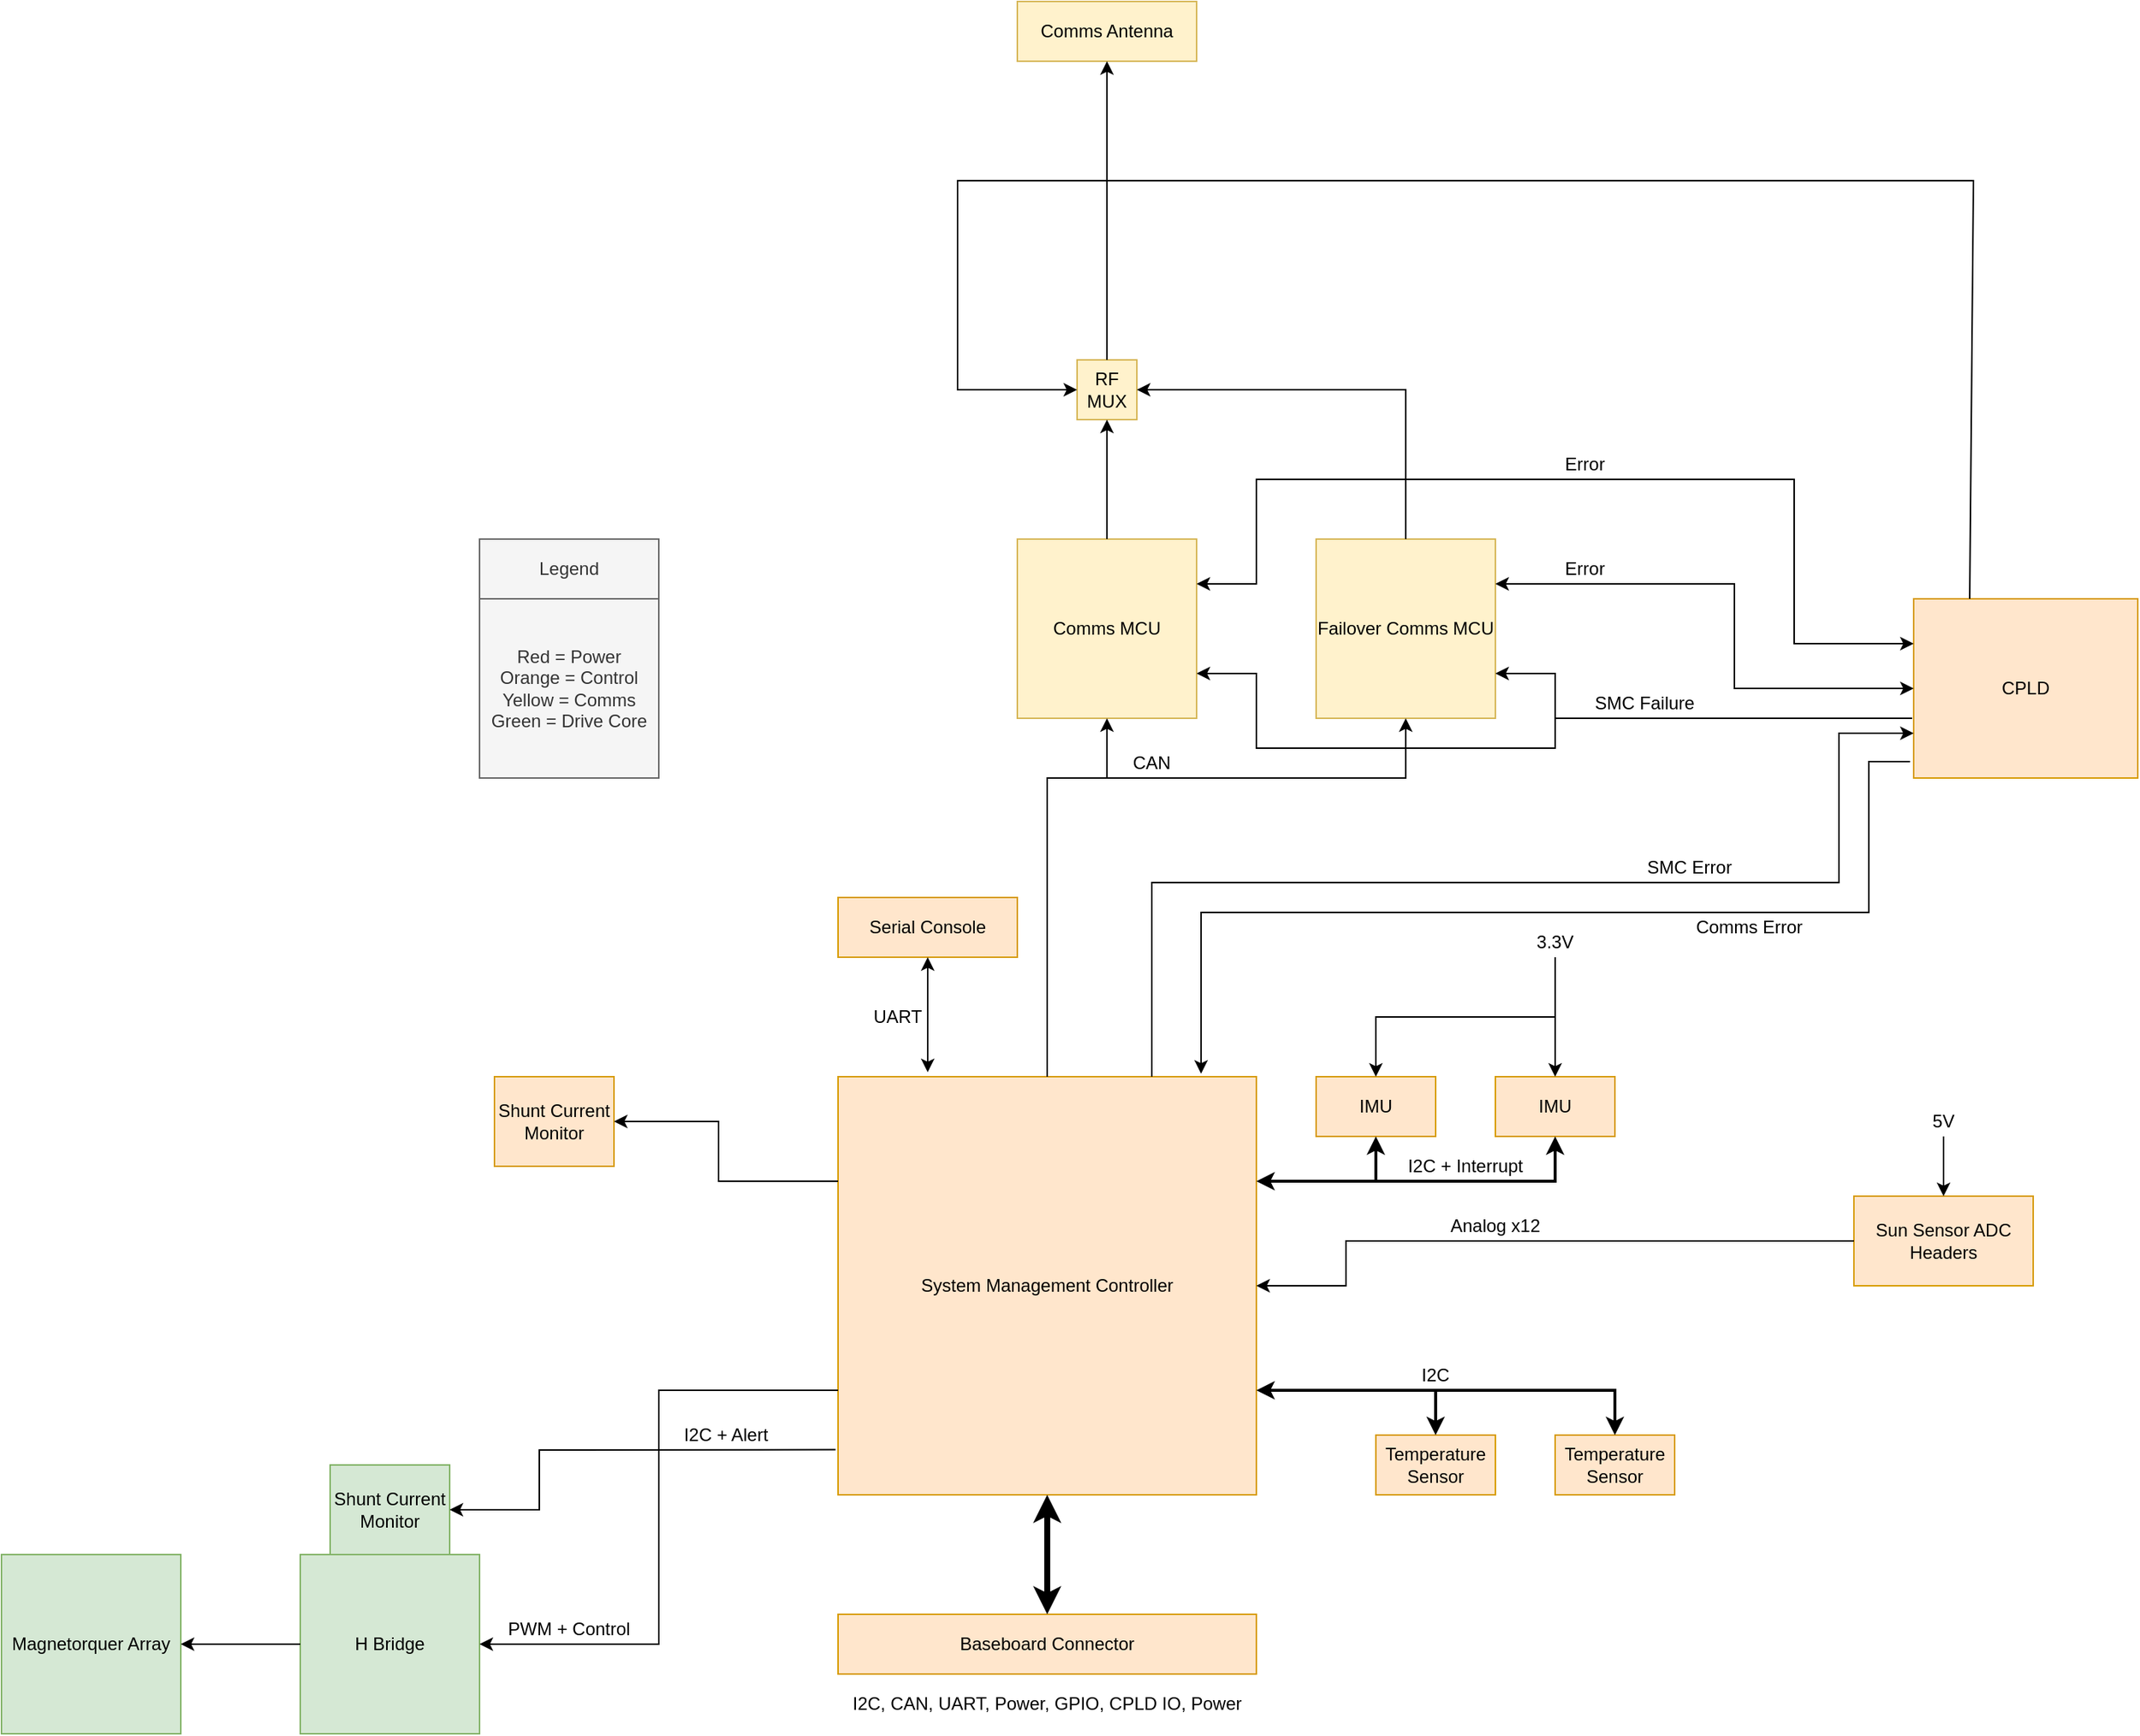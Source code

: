 <mxfile version="13.5.7" type="device"><diagram id="iG2aKO-w3n2W33NzEveG" name="Page-1"><mxGraphModel dx="1831" dy="1667" grid="1" gridSize="10" guides="1" tooltips="1" connect="1" arrows="1" fold="1" page="1" pageScale="1" pageWidth="850" pageHeight="1100" math="0" shadow="0"><root><mxCell id="0"/><mxCell id="1" parent="0"/><mxCell id="vaV3dqy6vKF8Iqe4W89J-3" value="Comms Antenna" style="rounded=0;whiteSpace=wrap;html=1;fillColor=#fff2cc;strokeColor=#d6b656;" parent="1" vertex="1"><mxGeometry x="400" y="-480" width="120" height="40" as="geometry"/></mxCell><mxCell id="vaV3dqy6vKF8Iqe4W89J-4" value="Legend" style="rounded=0;whiteSpace=wrap;html=1;fillColor=#f5f5f5;strokeColor=#666666;fontColor=#333333;" parent="1" vertex="1"><mxGeometry x="40" y="-120" width="120" height="40" as="geometry"/></mxCell><mxCell id="vaV3dqy6vKF8Iqe4W89J-5" value="Red = Power&lt;br&gt;Orange = Control&lt;br&gt;Yellow = Comms&lt;br&gt;Green = Drive Core" style="rounded=0;whiteSpace=wrap;html=1;fillColor=#f5f5f5;strokeColor=#666666;fontColor=#333333;" parent="1" vertex="1"><mxGeometry x="40" y="-80" width="120" height="120" as="geometry"/></mxCell><mxCell id="vaV3dqy6vKF8Iqe4W89J-6" value="Serial Console" style="rounded=0;whiteSpace=wrap;html=1;fillColor=#ffe6cc;strokeColor=#d79b00;" parent="1" vertex="1"><mxGeometry x="280" y="120" width="120" height="40" as="geometry"/></mxCell><mxCell id="vaV3dqy6vKF8Iqe4W89J-9" value="System Management Controller" style="rounded=0;whiteSpace=wrap;html=1;fillColor=#ffe6cc;strokeColor=#d79b00;" parent="1" vertex="1"><mxGeometry x="280" y="240" width="280" height="280" as="geometry"/></mxCell><mxCell id="vaV3dqy6vKF8Iqe4W89J-14" value="" style="endArrow=classic;startArrow=classic;html=1;entryX=0.5;entryY=1;entryDx=0;entryDy=0;" parent="1" target="vaV3dqy6vKF8Iqe4W89J-6" edge="1"><mxGeometry width="50" height="50" relative="1" as="geometry"><mxPoint x="340" y="237" as="sourcePoint"/><mxPoint x="340" y="200" as="targetPoint"/></mxGeometry></mxCell><mxCell id="vaV3dqy6vKF8Iqe4W89J-18" value="Comms MCU" style="rounded=0;whiteSpace=wrap;html=1;fillColor=#fff2cc;strokeColor=#d6b656;" parent="1" vertex="1"><mxGeometry x="400" y="-120" width="120" height="120" as="geometry"/></mxCell><mxCell id="vaV3dqy6vKF8Iqe4W89J-19" value="Failover Comms MCU" style="rounded=0;whiteSpace=wrap;html=1;fillColor=#fff2cc;strokeColor=#d6b656;" parent="1" vertex="1"><mxGeometry x="600" y="-120" width="120" height="120" as="geometry"/></mxCell><mxCell id="vaV3dqy6vKF8Iqe4W89J-23" value="" style="endArrow=classic;html=1;entryX=0.5;entryY=1;entryDx=0;entryDy=0;exitX=0.5;exitY=0;exitDx=0;exitDy=0;rounded=0;" parent="1" source="vaV3dqy6vKF8Iqe4W89J-9" target="vaV3dqy6vKF8Iqe4W89J-18" edge="1"><mxGeometry width="50" height="50" relative="1" as="geometry"><mxPoint x="540" y="130" as="sourcePoint"/><mxPoint x="590" y="80" as="targetPoint"/><Array as="points"><mxPoint x="420" y="40"/><mxPoint x="460" y="40"/></Array></mxGeometry></mxCell><mxCell id="vaV3dqy6vKF8Iqe4W89J-24" value="" style="endArrow=classic;html=1;entryX=0.5;entryY=1;entryDx=0;entryDy=0;rounded=0;" parent="1" target="vaV3dqy6vKF8Iqe4W89J-19" edge="1"><mxGeometry width="50" height="50" relative="1" as="geometry"><mxPoint x="460" y="40" as="sourcePoint"/><mxPoint x="590" y="80" as="targetPoint"/><Array as="points"><mxPoint x="660" y="40"/></Array></mxGeometry></mxCell><mxCell id="vaV3dqy6vKF8Iqe4W89J-25" value="CAN" style="text;html=1;strokeColor=none;fillColor=none;align=center;verticalAlign=middle;whiteSpace=wrap;rounded=0;" parent="1" vertex="1"><mxGeometry x="470" y="20" width="40" height="20" as="geometry"/></mxCell><mxCell id="vaV3dqy6vKF8Iqe4W89J-27" value="RF MUX" style="rounded=0;whiteSpace=wrap;html=1;fillColor=#fff2cc;strokeColor=#d6b656;" parent="1" vertex="1"><mxGeometry x="440" y="-240" width="40" height="40" as="geometry"/></mxCell><mxCell id="vaV3dqy6vKF8Iqe4W89J-28" value="" style="endArrow=classic;html=1;entryX=0.5;entryY=1;entryDx=0;entryDy=0;exitX=0.5;exitY=0;exitDx=0;exitDy=0;" parent="1" source="vaV3dqy6vKF8Iqe4W89J-18" target="vaV3dqy6vKF8Iqe4W89J-27" edge="1"><mxGeometry width="50" height="50" relative="1" as="geometry"><mxPoint x="530" y="-80" as="sourcePoint"/><mxPoint x="470" y="-190" as="targetPoint"/></mxGeometry></mxCell><mxCell id="vaV3dqy6vKF8Iqe4W89J-29" value="" style="endArrow=classic;html=1;entryX=1;entryY=0.5;entryDx=0;entryDy=0;exitX=0.5;exitY=0;exitDx=0;exitDy=0;rounded=0;" parent="1" source="vaV3dqy6vKF8Iqe4W89J-19" target="vaV3dqy6vKF8Iqe4W89J-27" edge="1"><mxGeometry width="50" height="50" relative="1" as="geometry"><mxPoint x="530" y="-80" as="sourcePoint"/><mxPoint x="580" y="-130" as="targetPoint"/><Array as="points"><mxPoint x="660" y="-220"/></Array></mxGeometry></mxCell><mxCell id="vaV3dqy6vKF8Iqe4W89J-30" value="" style="endArrow=classic;html=1;entryX=0.5;entryY=1;entryDx=0;entryDy=0;exitX=0.5;exitY=0;exitDx=0;exitDy=0;" parent="1" source="vaV3dqy6vKF8Iqe4W89J-27" target="vaV3dqy6vKF8Iqe4W89J-3" edge="1"><mxGeometry width="50" height="50" relative="1" as="geometry"><mxPoint x="530" y="-80" as="sourcePoint"/><mxPoint x="580" y="-130" as="targetPoint"/></mxGeometry></mxCell><mxCell id="vaV3dqy6vKF8Iqe4W89J-39" value="H Bridge" style="rounded=0;whiteSpace=wrap;html=1;fillColor=#d5e8d4;strokeColor=#82b366;" parent="1" vertex="1"><mxGeometry x="-80" y="560" width="120" height="120" as="geometry"/></mxCell><mxCell id="vaV3dqy6vKF8Iqe4W89J-41" value="" style="endArrow=classic;html=1;entryX=1;entryY=0.5;entryDx=0;entryDy=0;exitX=0;exitY=0.75;exitDx=0;exitDy=0;rounded=0;" parent="1" source="vaV3dqy6vKF8Iqe4W89J-9" target="vaV3dqy6vKF8Iqe4W89J-39" edge="1"><mxGeometry width="50" height="50" relative="1" as="geometry"><mxPoint x="250" y="630" as="sourcePoint"/><mxPoint x="90" y="610" as="targetPoint"/><Array as="points"><mxPoint x="160" y="450"/><mxPoint x="160" y="620"/></Array></mxGeometry></mxCell><mxCell id="vaV3dqy6vKF8Iqe4W89J-42" value="Magnetorquer Array" style="rounded=0;whiteSpace=wrap;html=1;fillColor=#d5e8d4;strokeColor=#82b366;" parent="1" vertex="1"><mxGeometry x="-280" y="560" width="120" height="120" as="geometry"/></mxCell><mxCell id="vaV3dqy6vKF8Iqe4W89J-43" value="" style="endArrow=classic;html=1;entryX=1;entryY=0.5;entryDx=0;entryDy=0;exitX=0;exitY=0.5;exitDx=0;exitDy=0;" parent="1" source="vaV3dqy6vKF8Iqe4W89J-39" target="vaV3dqy6vKF8Iqe4W89J-42" edge="1"><mxGeometry width="50" height="50" relative="1" as="geometry"><mxPoint x="60" y="690" as="sourcePoint"/><mxPoint x="110" y="640" as="targetPoint"/></mxGeometry></mxCell><mxCell id="vaV3dqy6vKF8Iqe4W89J-44" value="PWM + Control" style="text;html=1;strokeColor=none;fillColor=none;align=center;verticalAlign=middle;whiteSpace=wrap;rounded=0;" parent="1" vertex="1"><mxGeometry x="50" y="600" width="100" height="20" as="geometry"/></mxCell><mxCell id="vaV3dqy6vKF8Iqe4W89J-46" value="Shunt Current Monitor" style="rounded=0;whiteSpace=wrap;html=1;fillColor=#d5e8d4;strokeColor=#82b366;" parent="1" vertex="1"><mxGeometry x="-60" y="500" width="80" height="60" as="geometry"/></mxCell><mxCell id="vaV3dqy6vKF8Iqe4W89J-49" value="" style="endArrow=classic;html=1;entryX=1;entryY=0.5;entryDx=0;entryDy=0;exitX=-0.006;exitY=0.892;exitDx=0;exitDy=0;exitPerimeter=0;rounded=0;" parent="1" source="vaV3dqy6vKF8Iqe4W89J-9" target="vaV3dqy6vKF8Iqe4W89J-46" edge="1"><mxGeometry width="50" height="50" relative="1" as="geometry"><mxPoint x="140" y="570" as="sourcePoint"/><mxPoint x="190" y="520" as="targetPoint"/><Array as="points"><mxPoint x="80" y="490"/><mxPoint x="80" y="530"/></Array></mxGeometry></mxCell><mxCell id="vaV3dqy6vKF8Iqe4W89J-50" value="I2C + Alert" style="text;html=1;strokeColor=none;fillColor=none;align=center;verticalAlign=middle;whiteSpace=wrap;rounded=0;" parent="1" vertex="1"><mxGeometry x="170" y="470" width="70" height="20" as="geometry"/></mxCell><mxCell id="vaV3dqy6vKF8Iqe4W89J-51" value="IMU" style="rounded=0;whiteSpace=wrap;html=1;fillColor=#ffe6cc;strokeColor=#d79b00;" parent="1" vertex="1"><mxGeometry x="600" y="240" width="80" height="40" as="geometry"/></mxCell><mxCell id="vaV3dqy6vKF8Iqe4W89J-53" value="IMU" style="rounded=0;whiteSpace=wrap;html=1;fillColor=#ffe6cc;strokeColor=#d79b00;" parent="1" vertex="1"><mxGeometry x="720" y="240" width="80" height="40" as="geometry"/></mxCell><mxCell id="vaV3dqy6vKF8Iqe4W89J-56" value="" style="endArrow=classic;startArrow=classic;html=1;entryX=0.5;entryY=1;entryDx=0;entryDy=0;exitX=1;exitY=0.25;exitDx=0;exitDy=0;rounded=0;strokeWidth=2;" parent="1" source="vaV3dqy6vKF8Iqe4W89J-9" target="vaV3dqy6vKF8Iqe4W89J-53" edge="1"><mxGeometry width="50" height="50" relative="1" as="geometry"><mxPoint x="790" y="410" as="sourcePoint"/><mxPoint x="880" y="280" as="targetPoint"/><Array as="points"><mxPoint x="760" y="310"/></Array></mxGeometry></mxCell><mxCell id="vaV3dqy6vKF8Iqe4W89J-58" value="" style="endArrow=classic;html=1;entryX=0.5;entryY=1;entryDx=0;entryDy=0;strokeWidth=2;" parent="1" target="vaV3dqy6vKF8Iqe4W89J-51" edge="1"><mxGeometry width="50" height="50" relative="1" as="geometry"><mxPoint x="640" y="310" as="sourcePoint"/><mxPoint x="830" y="350" as="targetPoint"/></mxGeometry></mxCell><mxCell id="vaV3dqy6vKF8Iqe4W89J-62" value="" style="endArrow=classic;html=1;entryX=0.5;entryY=0;entryDx=0;entryDy=0;" parent="1" target="vaV3dqy6vKF8Iqe4W89J-53" edge="1"><mxGeometry width="50" height="50" relative="1" as="geometry"><mxPoint x="760" y="160" as="sourcePoint"/><mxPoint x="830" y="300" as="targetPoint"/></mxGeometry></mxCell><mxCell id="vaV3dqy6vKF8Iqe4W89J-63" value="" style="endArrow=classic;html=1;entryX=0.5;entryY=0;entryDx=0;entryDy=0;rounded=0;" parent="1" target="vaV3dqy6vKF8Iqe4W89J-51" edge="1"><mxGeometry width="50" height="50" relative="1" as="geometry"><mxPoint x="760" y="200" as="sourcePoint"/><mxPoint x="830" y="300" as="targetPoint"/><Array as="points"><mxPoint x="640" y="200"/></Array></mxGeometry></mxCell><mxCell id="vaV3dqy6vKF8Iqe4W89J-65" value="3.3V" style="text;html=1;strokeColor=none;fillColor=none;align=center;verticalAlign=middle;whiteSpace=wrap;rounded=0;" parent="1" vertex="1"><mxGeometry x="740" y="140" width="40" height="20" as="geometry"/></mxCell><mxCell id="vaV3dqy6vKF8Iqe4W89J-69" value="Sun Sensor ADC Headers" style="rounded=0;whiteSpace=wrap;html=1;fillColor=#ffe6cc;strokeColor=#d79b00;" parent="1" vertex="1"><mxGeometry x="960" y="320" width="120" height="60" as="geometry"/></mxCell><mxCell id="vaV3dqy6vKF8Iqe4W89J-71" value="" style="endArrow=classic;html=1;entryX=1;entryY=0.5;entryDx=0;entryDy=0;exitX=0;exitY=0.5;exitDx=0;exitDy=0;rounded=0;" parent="1" source="vaV3dqy6vKF8Iqe4W89J-69" target="vaV3dqy6vKF8Iqe4W89J-9" edge="1"><mxGeometry width="50" height="50" relative="1" as="geometry"><mxPoint x="790" y="410" as="sourcePoint"/><mxPoint x="840" y="360" as="targetPoint"/><Array as="points"><mxPoint x="620" y="350"/><mxPoint x="620" y="380"/></Array></mxGeometry></mxCell><mxCell id="vaV3dqy6vKF8Iqe4W89J-72" value="" style="endArrow=classic;html=1;entryX=0.5;entryY=0;entryDx=0;entryDy=0;" parent="1" target="vaV3dqy6vKF8Iqe4W89J-69" edge="1"><mxGeometry width="50" height="50" relative="1" as="geometry"><mxPoint x="1020" y="280" as="sourcePoint"/><mxPoint x="1000" y="280" as="targetPoint"/></mxGeometry></mxCell><mxCell id="vaV3dqy6vKF8Iqe4W89J-73" value="5V" style="text;html=1;strokeColor=none;fillColor=none;align=center;verticalAlign=middle;whiteSpace=wrap;rounded=0;" parent="1" vertex="1"><mxGeometry x="1000" y="260" width="40" height="20" as="geometry"/></mxCell><mxCell id="vaV3dqy6vKF8Iqe4W89J-74" value="Baseboard Connector" style="rounded=0;whiteSpace=wrap;html=1;fillColor=#ffe6cc;strokeColor=#d79b00;" parent="1" vertex="1"><mxGeometry x="280" y="600" width="280" height="40" as="geometry"/></mxCell><mxCell id="vaV3dqy6vKF8Iqe4W89J-76" value="" style="endArrow=classic;startArrow=classic;html=1;entryX=0.5;entryY=1;entryDx=0;entryDy=0;exitX=0.5;exitY=0;exitDx=0;exitDy=0;strokeWidth=4;" parent="1" source="vaV3dqy6vKF8Iqe4W89J-74" target="vaV3dqy6vKF8Iqe4W89J-9" edge="1"><mxGeometry width="50" height="50" relative="1" as="geometry"><mxPoint x="460" y="720" as="sourcePoint"/><mxPoint x="510" y="670" as="targetPoint"/></mxGeometry></mxCell><mxCell id="vaV3dqy6vKF8Iqe4W89J-77" value="I2C, CAN, UART, Power, GPIO, CPLD IO, Power" style="text;html=1;strokeColor=none;fillColor=none;align=center;verticalAlign=middle;whiteSpace=wrap;rounded=0;" parent="1" vertex="1"><mxGeometry x="240" y="650" width="360" height="20" as="geometry"/></mxCell><mxCell id="1wdkP6ysCp4mUMhD3jtH-1" value="Temperature Sensor" style="rounded=0;whiteSpace=wrap;html=1;fillColor=#ffe6cc;strokeColor=#d79b00;" vertex="1" parent="1"><mxGeometry x="640" y="480" width="80" height="40" as="geometry"/></mxCell><mxCell id="1wdkP6ysCp4mUMhD3jtH-2" value="I2C + Interrupt" style="text;html=1;strokeColor=none;fillColor=none;align=center;verticalAlign=middle;whiteSpace=wrap;rounded=0;" vertex="1" parent="1"><mxGeometry x="650" y="290" width="100" height="20" as="geometry"/></mxCell><mxCell id="1wdkP6ysCp4mUMhD3jtH-3" value="Analog x12" style="text;html=1;strokeColor=none;fillColor=none;align=center;verticalAlign=middle;whiteSpace=wrap;rounded=0;" vertex="1" parent="1"><mxGeometry x="680" y="330" width="80" height="20" as="geometry"/></mxCell><mxCell id="1wdkP6ysCp4mUMhD3jtH-4" value="Temperature Sensor" style="rounded=0;whiteSpace=wrap;html=1;fillColor=#ffe6cc;strokeColor=#d79b00;" vertex="1" parent="1"><mxGeometry x="760" y="480" width="80" height="40" as="geometry"/></mxCell><mxCell id="1wdkP6ysCp4mUMhD3jtH-6" value="" style="endArrow=classic;startArrow=classic;html=1;exitX=1;exitY=0.75;exitDx=0;exitDy=0;entryX=0.5;entryY=0;entryDx=0;entryDy=0;rounded=0;strokeWidth=2;" edge="1" parent="1" source="vaV3dqy6vKF8Iqe4W89J-9" target="1wdkP6ysCp4mUMhD3jtH-4"><mxGeometry width="50" height="50" relative="1" as="geometry"><mxPoint x="690" y="470" as="sourcePoint"/><mxPoint x="740" y="420" as="targetPoint"/><Array as="points"><mxPoint x="800" y="450"/></Array></mxGeometry></mxCell><mxCell id="1wdkP6ysCp4mUMhD3jtH-7" value="" style="endArrow=classic;html=1;entryX=0.5;entryY=0;entryDx=0;entryDy=0;strokeWidth=2;" edge="1" parent="1" target="1wdkP6ysCp4mUMhD3jtH-1"><mxGeometry width="50" height="50" relative="1" as="geometry"><mxPoint x="680" y="450" as="sourcePoint"/><mxPoint x="740" y="420" as="targetPoint"/></mxGeometry></mxCell><mxCell id="1wdkP6ysCp4mUMhD3jtH-8" value="I2C" style="text;html=1;strokeColor=none;fillColor=none;align=center;verticalAlign=middle;whiteSpace=wrap;rounded=0;" vertex="1" parent="1"><mxGeometry x="660" y="430" width="40" height="20" as="geometry"/></mxCell><mxCell id="1wdkP6ysCp4mUMhD3jtH-10" value="UART" style="text;html=1;strokeColor=none;fillColor=none;align=center;verticalAlign=middle;whiteSpace=wrap;rounded=0;" vertex="1" parent="1"><mxGeometry x="300" y="190" width="40" height="20" as="geometry"/></mxCell><mxCell id="1wdkP6ysCp4mUMhD3jtH-11" value="CPLD" style="rounded=0;whiteSpace=wrap;html=1;fillColor=#ffe6cc;strokeColor=#d79b00;" vertex="1" parent="1"><mxGeometry x="1000" y="-80" width="150" height="120" as="geometry"/></mxCell><mxCell id="1wdkP6ysCp4mUMhD3jtH-12" value="" style="endArrow=classic;html=1;strokeWidth=1;entryX=0;entryY=0.75;entryDx=0;entryDy=0;exitX=0.75;exitY=0;exitDx=0;exitDy=0;rounded=0;" edge="1" parent="1" source="vaV3dqy6vKF8Iqe4W89J-9" target="1wdkP6ysCp4mUMhD3jtH-11"><mxGeometry width="50" height="50" relative="1" as="geometry"><mxPoint x="840" y="220" as="sourcePoint"/><mxPoint x="890" y="170" as="targetPoint"/><Array as="points"><mxPoint x="490" y="110"/><mxPoint x="950" y="110"/><mxPoint x="950" y="10"/></Array></mxGeometry></mxCell><mxCell id="1wdkP6ysCp4mUMhD3jtH-13" value="SMC Error" style="text;html=1;strokeColor=none;fillColor=none;align=center;verticalAlign=middle;whiteSpace=wrap;rounded=0;" vertex="1" parent="1"><mxGeometry x="810" y="90" width="80" height="20" as="geometry"/></mxCell><mxCell id="1wdkP6ysCp4mUMhD3jtH-14" value="" style="endArrow=classic;html=1;strokeWidth=1;exitX=-0.016;exitY=0.908;exitDx=0;exitDy=0;exitPerimeter=0;rounded=0;" edge="1" parent="1" source="1wdkP6ysCp4mUMhD3jtH-11"><mxGeometry width="50" height="50" relative="1" as="geometry"><mxPoint x="790" y="210" as="sourcePoint"/><mxPoint x="523" y="238" as="targetPoint"/><Array as="points"><mxPoint x="970" y="29"/><mxPoint x="970" y="130"/><mxPoint x="523" y="130"/></Array></mxGeometry></mxCell><mxCell id="1wdkP6ysCp4mUMhD3jtH-15" value="Comms Error" style="text;html=1;strokeColor=none;fillColor=none;align=center;verticalAlign=middle;whiteSpace=wrap;rounded=0;" vertex="1" parent="1"><mxGeometry x="840" y="130" width="100" height="20" as="geometry"/></mxCell><mxCell id="1wdkP6ysCp4mUMhD3jtH-17" value="" style="endArrow=classic;html=1;strokeWidth=1;entryX=0;entryY=0.5;entryDx=0;entryDy=0;exitX=0.25;exitY=0;exitDx=0;exitDy=0;rounded=0;" edge="1" parent="1" source="1wdkP6ysCp4mUMhD3jtH-11" target="vaV3dqy6vKF8Iqe4W89J-27"><mxGeometry width="50" height="50" relative="1" as="geometry"><mxPoint x="610" y="20" as="sourcePoint"/><mxPoint x="660" y="-30" as="targetPoint"/><Array as="points"><mxPoint x="1040" y="-360"/><mxPoint x="360" y="-360"/><mxPoint x="360" y="-220"/></Array></mxGeometry></mxCell><mxCell id="1wdkP6ysCp4mUMhD3jtH-19" value="" style="endArrow=classic;html=1;strokeWidth=1;entryX=0;entryY=0.5;entryDx=0;entryDy=0;exitX=1;exitY=0.25;exitDx=0;exitDy=0;rounded=0;startArrow=classic;startFill=1;" edge="1" parent="1" source="vaV3dqy6vKF8Iqe4W89J-19" target="1wdkP6ysCp4mUMhD3jtH-11"><mxGeometry width="50" height="50" relative="1" as="geometry"><mxPoint x="790" y="40" as="sourcePoint"/><mxPoint x="840" y="-10" as="targetPoint"/><Array as="points"><mxPoint x="880" y="-90"/><mxPoint x="880" y="-20"/></Array></mxGeometry></mxCell><mxCell id="1wdkP6ysCp4mUMhD3jtH-20" value="" style="endArrow=classic;html=1;strokeWidth=1;entryX=0;entryY=0.25;entryDx=0;entryDy=0;exitX=1;exitY=0.25;exitDx=0;exitDy=0;rounded=0;startArrow=classic;startFill=1;" edge="1" parent="1" source="vaV3dqy6vKF8Iqe4W89J-18" target="1wdkP6ysCp4mUMhD3jtH-11"><mxGeometry width="50" height="50" relative="1" as="geometry"><mxPoint x="790" y="40" as="sourcePoint"/><mxPoint x="840" y="-10" as="targetPoint"/><Array as="points"><mxPoint x="560" y="-90"/><mxPoint x="560" y="-160"/><mxPoint x="920" y="-160"/><mxPoint x="920" y="-50"/></Array></mxGeometry></mxCell><mxCell id="1wdkP6ysCp4mUMhD3jtH-21" value="Error" style="text;html=1;strokeColor=none;fillColor=none;align=center;verticalAlign=middle;whiteSpace=wrap;rounded=0;" vertex="1" parent="1"><mxGeometry x="760" y="-180" width="40" height="20" as="geometry"/></mxCell><mxCell id="1wdkP6ysCp4mUMhD3jtH-22" value="Error" style="text;html=1;strokeColor=none;fillColor=none;align=center;verticalAlign=middle;whiteSpace=wrap;rounded=0;" vertex="1" parent="1"><mxGeometry x="760" y="-110" width="40" height="20" as="geometry"/></mxCell><mxCell id="1wdkP6ysCp4mUMhD3jtH-23" value="" style="endArrow=classic;html=1;strokeWidth=1;entryX=1;entryY=0.75;entryDx=0;entryDy=0;rounded=0;" edge="1" parent="1" target="vaV3dqy6vKF8Iqe4W89J-19"><mxGeometry width="50" height="50" relative="1" as="geometry"><mxPoint x="999" as="sourcePoint"/><mxPoint x="730" y="20" as="targetPoint"/><Array as="points"><mxPoint x="850"/><mxPoint x="760"/><mxPoint x="760" y="-30"/></Array></mxGeometry></mxCell><mxCell id="1wdkP6ysCp4mUMhD3jtH-24" value="" style="endArrow=classic;html=1;strokeWidth=1;entryX=1;entryY=0.75;entryDx=0;entryDy=0;rounded=0;" edge="1" parent="1" target="vaV3dqy6vKF8Iqe4W89J-18"><mxGeometry width="50" height="50" relative="1" as="geometry"><mxPoint x="760" as="sourcePoint"/><mxPoint x="870" y="80" as="targetPoint"/><Array as="points"><mxPoint x="760" y="20"/><mxPoint x="560" y="20"/><mxPoint x="560" y="-30"/></Array></mxGeometry></mxCell><mxCell id="1wdkP6ysCp4mUMhD3jtH-25" value="SMC Failure" style="text;html=1;strokeColor=none;fillColor=none;align=center;verticalAlign=middle;whiteSpace=wrap;rounded=0;" vertex="1" parent="1"><mxGeometry x="780" y="-20" width="80" height="20" as="geometry"/></mxCell><mxCell id="1wdkP6ysCp4mUMhD3jtH-28" value="Shunt Current Monitor" style="rounded=0;whiteSpace=wrap;html=1;fillColor=#ffe6cc;strokeColor=#d79b00;" vertex="1" parent="1"><mxGeometry x="50" y="240" width="80" height="60" as="geometry"/></mxCell><mxCell id="1wdkP6ysCp4mUMhD3jtH-29" value="" style="endArrow=classic;html=1;strokeWidth=1;entryX=1;entryY=0.5;entryDx=0;entryDy=0;exitX=0;exitY=0.25;exitDx=0;exitDy=0;rounded=0;" edge="1" parent="1" source="vaV3dqy6vKF8Iqe4W89J-9" target="1wdkP6ysCp4mUMhD3jtH-28"><mxGeometry width="50" height="50" relative="1" as="geometry"><mxPoint x="280" y="340" as="sourcePoint"/><mxPoint x="330" y="290" as="targetPoint"/><Array as="points"><mxPoint x="200" y="310"/><mxPoint x="200" y="270"/></Array></mxGeometry></mxCell></root></mxGraphModel></diagram></mxfile>